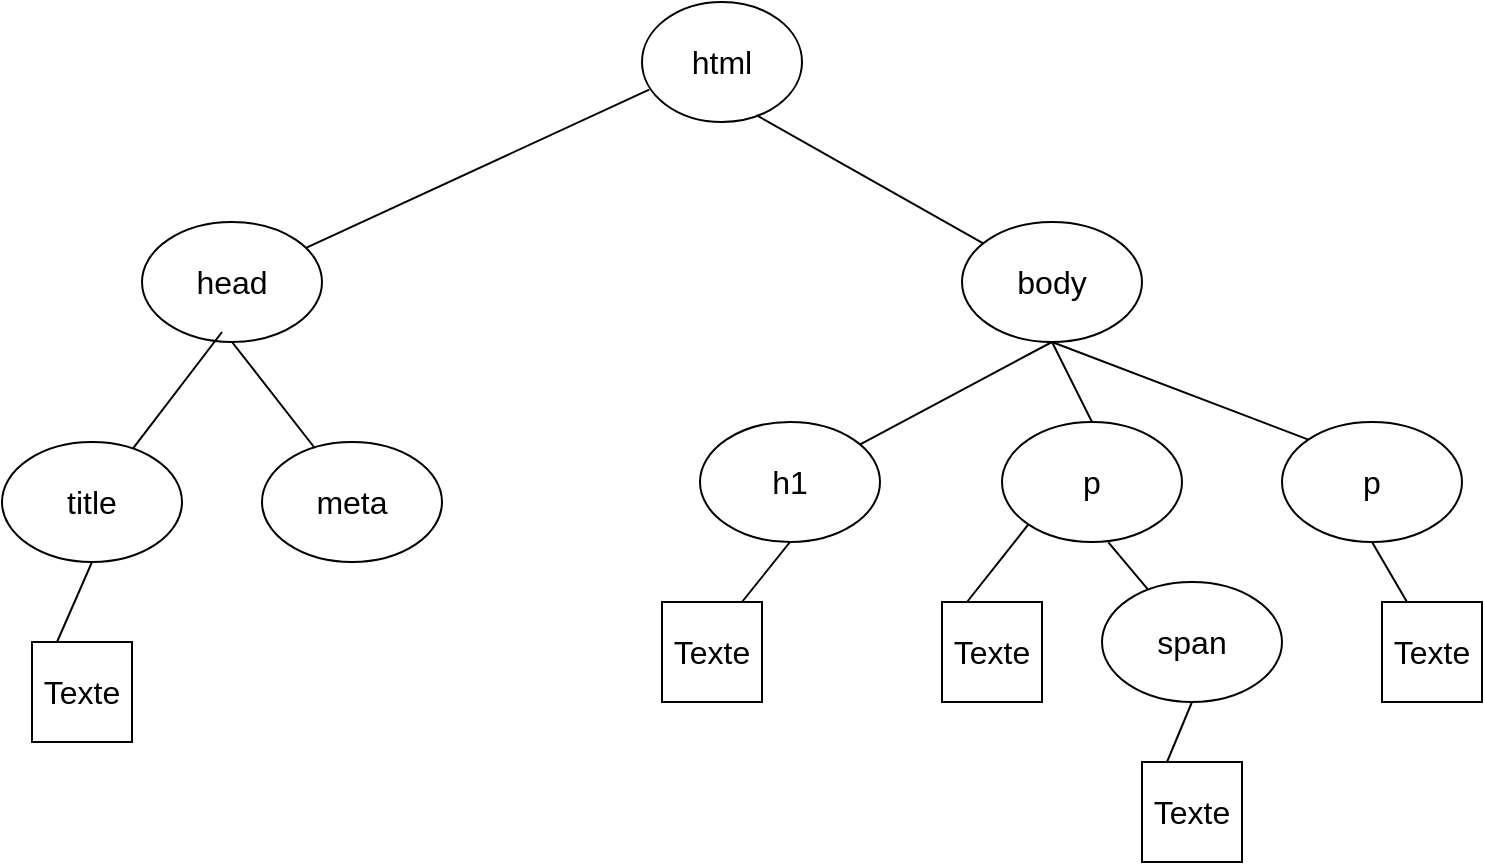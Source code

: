 <mxfile version="14.3.0" type="device" pages="2"><diagram id="tNrs6nbYr4wiifD5ljVU" name="Page-1"><mxGraphModel dx="1138" dy="610" grid="1" gridSize="10" guides="1" tooltips="1" connect="1" arrows="1" fold="1" page="1" pageScale="1" pageWidth="850" pageHeight="1100" math="0" shadow="0"><root><mxCell id="0"/><mxCell id="1" parent="0"/><mxCell id="gXOxI-mSTpnNRB1YgXc5-1" value="&lt;font style=&quot;font-size: 16px&quot;&gt;html&lt;/font&gt;" style="ellipse;whiteSpace=wrap;html=1;" vertex="1" parent="1"><mxGeometry x="340" y="20" width="80" height="60" as="geometry"/></mxCell><mxCell id="gXOxI-mSTpnNRB1YgXc5-2" value="&lt;font style=&quot;font-size: 16px&quot;&gt;head&lt;/font&gt;" style="ellipse;whiteSpace=wrap;html=1;" vertex="1" parent="1"><mxGeometry x="90" y="130" width="90" height="60" as="geometry"/></mxCell><mxCell id="gXOxI-mSTpnNRB1YgXc5-5" value="&lt;font style=&quot;font-size: 16px&quot;&gt;title&lt;/font&gt;" style="ellipse;whiteSpace=wrap;html=1;" vertex="1" parent="1"><mxGeometry x="20" y="240" width="90" height="60" as="geometry"/></mxCell><mxCell id="gXOxI-mSTpnNRB1YgXc5-6" value="&lt;font style=&quot;font-size: 16px&quot;&gt;meta&lt;/font&gt;" style="ellipse;whiteSpace=wrap;html=1;" vertex="1" parent="1"><mxGeometry x="150" y="240" width="90" height="60" as="geometry"/></mxCell><mxCell id="gXOxI-mSTpnNRB1YgXc5-10" value="" style="endArrow=none;html=1;" edge="1" parent="1" source="gXOxI-mSTpnNRB1YgXc5-5"><mxGeometry width="50" height="50" relative="1" as="geometry"><mxPoint x="80" y="235" as="sourcePoint"/><mxPoint x="130" y="185" as="targetPoint"/></mxGeometry></mxCell><mxCell id="gXOxI-mSTpnNRB1YgXc5-11" value="" style="endArrow=none;html=1;entryX=0.5;entryY=1;entryDx=0;entryDy=0;exitX=0.293;exitY=0.05;exitDx=0;exitDy=0;exitPerimeter=0;" edge="1" parent="1" source="gXOxI-mSTpnNRB1YgXc5-6" target="gXOxI-mSTpnNRB1YgXc5-2"><mxGeometry width="50" height="50" relative="1" as="geometry"><mxPoint x="95.438" y="253.273" as="sourcePoint"/><mxPoint x="140" y="195" as="targetPoint"/></mxGeometry></mxCell><mxCell id="gXOxI-mSTpnNRB1YgXc5-12" value="" style="endArrow=none;html=1;entryX=0.045;entryY=0.73;entryDx=0;entryDy=0;entryPerimeter=0;" edge="1" parent="1" source="gXOxI-mSTpnNRB1YgXc5-2" target="gXOxI-mSTpnNRB1YgXc5-1"><mxGeometry width="50" height="50" relative="1" as="geometry"><mxPoint x="105.438" y="263.273" as="sourcePoint"/><mxPoint x="150" y="205" as="targetPoint"/></mxGeometry></mxCell><mxCell id="gXOxI-mSTpnNRB1YgXc5-13" value="&lt;font style=&quot;font-size: 16px&quot;&gt;Texte&lt;/font&gt;" style="whiteSpace=wrap;html=1;aspect=fixed;" vertex="1" parent="1"><mxGeometry x="35" y="340" width="50" height="50" as="geometry"/></mxCell><mxCell id="gXOxI-mSTpnNRB1YgXc5-14" value="" style="endArrow=none;html=1;exitX=0.25;exitY=0;exitDx=0;exitDy=0;entryX=0.5;entryY=1;entryDx=0;entryDy=0;" edge="1" parent="1" source="gXOxI-mSTpnNRB1YgXc5-13" target="gXOxI-mSTpnNRB1YgXc5-5"><mxGeometry width="50" height="50" relative="1" as="geometry"><mxPoint x="390" y="300" as="sourcePoint"/><mxPoint x="60" y="310" as="targetPoint"/></mxGeometry></mxCell><mxCell id="gXOxI-mSTpnNRB1YgXc5-16" value="&lt;font style=&quot;font-size: 16px&quot;&gt;body&lt;/font&gt;" style="ellipse;whiteSpace=wrap;html=1;" vertex="1" parent="1"><mxGeometry x="500" y="130" width="90" height="60" as="geometry"/></mxCell><mxCell id="gXOxI-mSTpnNRB1YgXc5-17" value="&lt;font style=&quot;font-size: 16px&quot;&gt;h1&lt;/font&gt;" style="ellipse;whiteSpace=wrap;html=1;" vertex="1" parent="1"><mxGeometry x="369" y="230" width="90" height="60" as="geometry"/></mxCell><mxCell id="gXOxI-mSTpnNRB1YgXc5-18" value="&lt;font style=&quot;font-size: 16px&quot;&gt;Texte&lt;/font&gt;" style="whiteSpace=wrap;html=1;aspect=fixed;" vertex="1" parent="1"><mxGeometry x="350" y="320" width="50" height="50" as="geometry"/></mxCell><mxCell id="gXOxI-mSTpnNRB1YgXc5-19" value="&lt;font style=&quot;font-size: 16px&quot;&gt;p&lt;/font&gt;" style="ellipse;whiteSpace=wrap;html=1;" vertex="1" parent="1"><mxGeometry x="520" y="230" width="90" height="60" as="geometry"/></mxCell><mxCell id="gXOxI-mSTpnNRB1YgXc5-20" value="&lt;font style=&quot;font-size: 16px&quot;&gt;p&lt;/font&gt;" style="ellipse;whiteSpace=wrap;html=1;" vertex="1" parent="1"><mxGeometry x="660" y="230" width="90" height="60" as="geometry"/></mxCell><mxCell id="gXOxI-mSTpnNRB1YgXc5-21" value="&lt;font style=&quot;font-size: 16px&quot;&gt;span&lt;/font&gt;" style="ellipse;whiteSpace=wrap;html=1;" vertex="1" parent="1"><mxGeometry x="570" y="310" width="90" height="60" as="geometry"/></mxCell><mxCell id="gXOxI-mSTpnNRB1YgXc5-23" value="&lt;font style=&quot;font-size: 16px&quot;&gt;Texte&lt;/font&gt;" style="whiteSpace=wrap;html=1;aspect=fixed;" vertex="1" parent="1"><mxGeometry x="590" y="400" width="50" height="50" as="geometry"/></mxCell><mxCell id="gXOxI-mSTpnNRB1YgXc5-24" value="&lt;font style=&quot;font-size: 16px&quot;&gt;Texte&lt;/font&gt;" style="whiteSpace=wrap;html=1;aspect=fixed;" vertex="1" parent="1"><mxGeometry x="490" y="320" width="50" height="50" as="geometry"/></mxCell><mxCell id="gXOxI-mSTpnNRB1YgXc5-25" value="&lt;font style=&quot;font-size: 16px&quot;&gt;Texte&lt;/font&gt;" style="whiteSpace=wrap;html=1;aspect=fixed;" vertex="1" parent="1"><mxGeometry x="710" y="320" width="50" height="50" as="geometry"/></mxCell><mxCell id="gXOxI-mSTpnNRB1YgXc5-26" value="" style="endArrow=none;html=1;entryX=0.5;entryY=1;entryDx=0;entryDy=0;" edge="1" parent="1" target="gXOxI-mSTpnNRB1YgXc5-17"><mxGeometry width="50" height="50" relative="1" as="geometry"><mxPoint x="390" y="320" as="sourcePoint"/><mxPoint x="410" y="300" as="targetPoint"/></mxGeometry></mxCell><mxCell id="gXOxI-mSTpnNRB1YgXc5-27" value="" style="endArrow=none;html=1;entryX=0;entryY=1;entryDx=0;entryDy=0;exitX=0.25;exitY=0;exitDx=0;exitDy=0;" edge="1" parent="1" source="gXOxI-mSTpnNRB1YgXc5-24" target="gXOxI-mSTpnNRB1YgXc5-19"><mxGeometry width="50" height="50" relative="1" as="geometry"><mxPoint x="390" y="320" as="sourcePoint"/><mxPoint x="440" y="270" as="targetPoint"/></mxGeometry></mxCell><mxCell id="gXOxI-mSTpnNRB1YgXc5-29" value="" style="endArrow=none;html=1;entryX=0.591;entryY=1.003;entryDx=0;entryDy=0;entryPerimeter=0;" edge="1" parent="1" source="gXOxI-mSTpnNRB1YgXc5-21" target="gXOxI-mSTpnNRB1YgXc5-19"><mxGeometry width="50" height="50" relative="1" as="geometry"><mxPoint x="390" y="320" as="sourcePoint"/><mxPoint x="440" y="270" as="targetPoint"/></mxGeometry></mxCell><mxCell id="gXOxI-mSTpnNRB1YgXc5-30" value="" style="endArrow=none;html=1;entryX=0.5;entryY=1;entryDx=0;entryDy=0;exitX=0.25;exitY=0;exitDx=0;exitDy=0;" edge="1" parent="1" source="gXOxI-mSTpnNRB1YgXc5-23" target="gXOxI-mSTpnNRB1YgXc5-21"><mxGeometry width="50" height="50" relative="1" as="geometry"><mxPoint x="390" y="320" as="sourcePoint"/><mxPoint x="440" y="270" as="targetPoint"/></mxGeometry></mxCell><mxCell id="gXOxI-mSTpnNRB1YgXc5-31" value="" style="endArrow=none;html=1;entryX=0.5;entryY=1;entryDx=0;entryDy=0;exitX=0.25;exitY=0;exitDx=0;exitDy=0;" edge="1" parent="1" source="gXOxI-mSTpnNRB1YgXc5-25" target="gXOxI-mSTpnNRB1YgXc5-20"><mxGeometry width="50" height="50" relative="1" as="geometry"><mxPoint x="390" y="320" as="sourcePoint"/><mxPoint x="440" y="270" as="targetPoint"/></mxGeometry></mxCell><mxCell id="gXOxI-mSTpnNRB1YgXc5-32" value="" style="endArrow=none;html=1;entryX=0.5;entryY=1;entryDx=0;entryDy=0;" edge="1" parent="1" source="gXOxI-mSTpnNRB1YgXc5-17" target="gXOxI-mSTpnNRB1YgXc5-16"><mxGeometry width="50" height="50" relative="1" as="geometry"><mxPoint x="390" y="320" as="sourcePoint"/><mxPoint x="440" y="270" as="targetPoint"/></mxGeometry></mxCell><mxCell id="gXOxI-mSTpnNRB1YgXc5-33" value="" style="endArrow=none;html=1;entryX=0.5;entryY=1;entryDx=0;entryDy=0;exitX=0.5;exitY=0;exitDx=0;exitDy=0;" edge="1" parent="1" source="gXOxI-mSTpnNRB1YgXc5-19" target="gXOxI-mSTpnNRB1YgXc5-16"><mxGeometry width="50" height="50" relative="1" as="geometry"><mxPoint x="390" y="320" as="sourcePoint"/><mxPoint x="440" y="270" as="targetPoint"/></mxGeometry></mxCell><mxCell id="gXOxI-mSTpnNRB1YgXc5-34" value="" style="endArrow=none;html=1;entryX=0.5;entryY=1;entryDx=0;entryDy=0;exitX=0;exitY=0;exitDx=0;exitDy=0;" edge="1" parent="1" source="gXOxI-mSTpnNRB1YgXc5-20" target="gXOxI-mSTpnNRB1YgXc5-16"><mxGeometry width="50" height="50" relative="1" as="geometry"><mxPoint x="390" y="320" as="sourcePoint"/><mxPoint x="440" y="270" as="targetPoint"/></mxGeometry></mxCell><mxCell id="gXOxI-mSTpnNRB1YgXc5-35" value="" style="endArrow=none;html=1;entryX=0.715;entryY=0.943;entryDx=0;entryDy=0;entryPerimeter=0;" edge="1" parent="1" source="gXOxI-mSTpnNRB1YgXc5-16" target="gXOxI-mSTpnNRB1YgXc5-1"><mxGeometry width="50" height="50" relative="1" as="geometry"><mxPoint x="390" y="320" as="sourcePoint"/><mxPoint x="440" y="270" as="targetPoint"/></mxGeometry></mxCell></root></mxGraphModel></diagram><diagram id="ryaLETdyZiWB0UvTPhol" name="Page-2"><mxGraphModel dx="1038" dy="548" grid="1" gridSize="10" guides="1" tooltips="1" connect="1" arrows="1" fold="1" page="1" pageScale="1" pageWidth="827" pageHeight="1169" math="0" shadow="0"><root><mxCell id="3yG2ZXOT2AguCiVmmXKu-0"/><mxCell id="3yG2ZXOT2AguCiVmmXKu-1" parent="3yG2ZXOT2AguCiVmmXKu-0"/></root></mxGraphModel></diagram></mxfile>